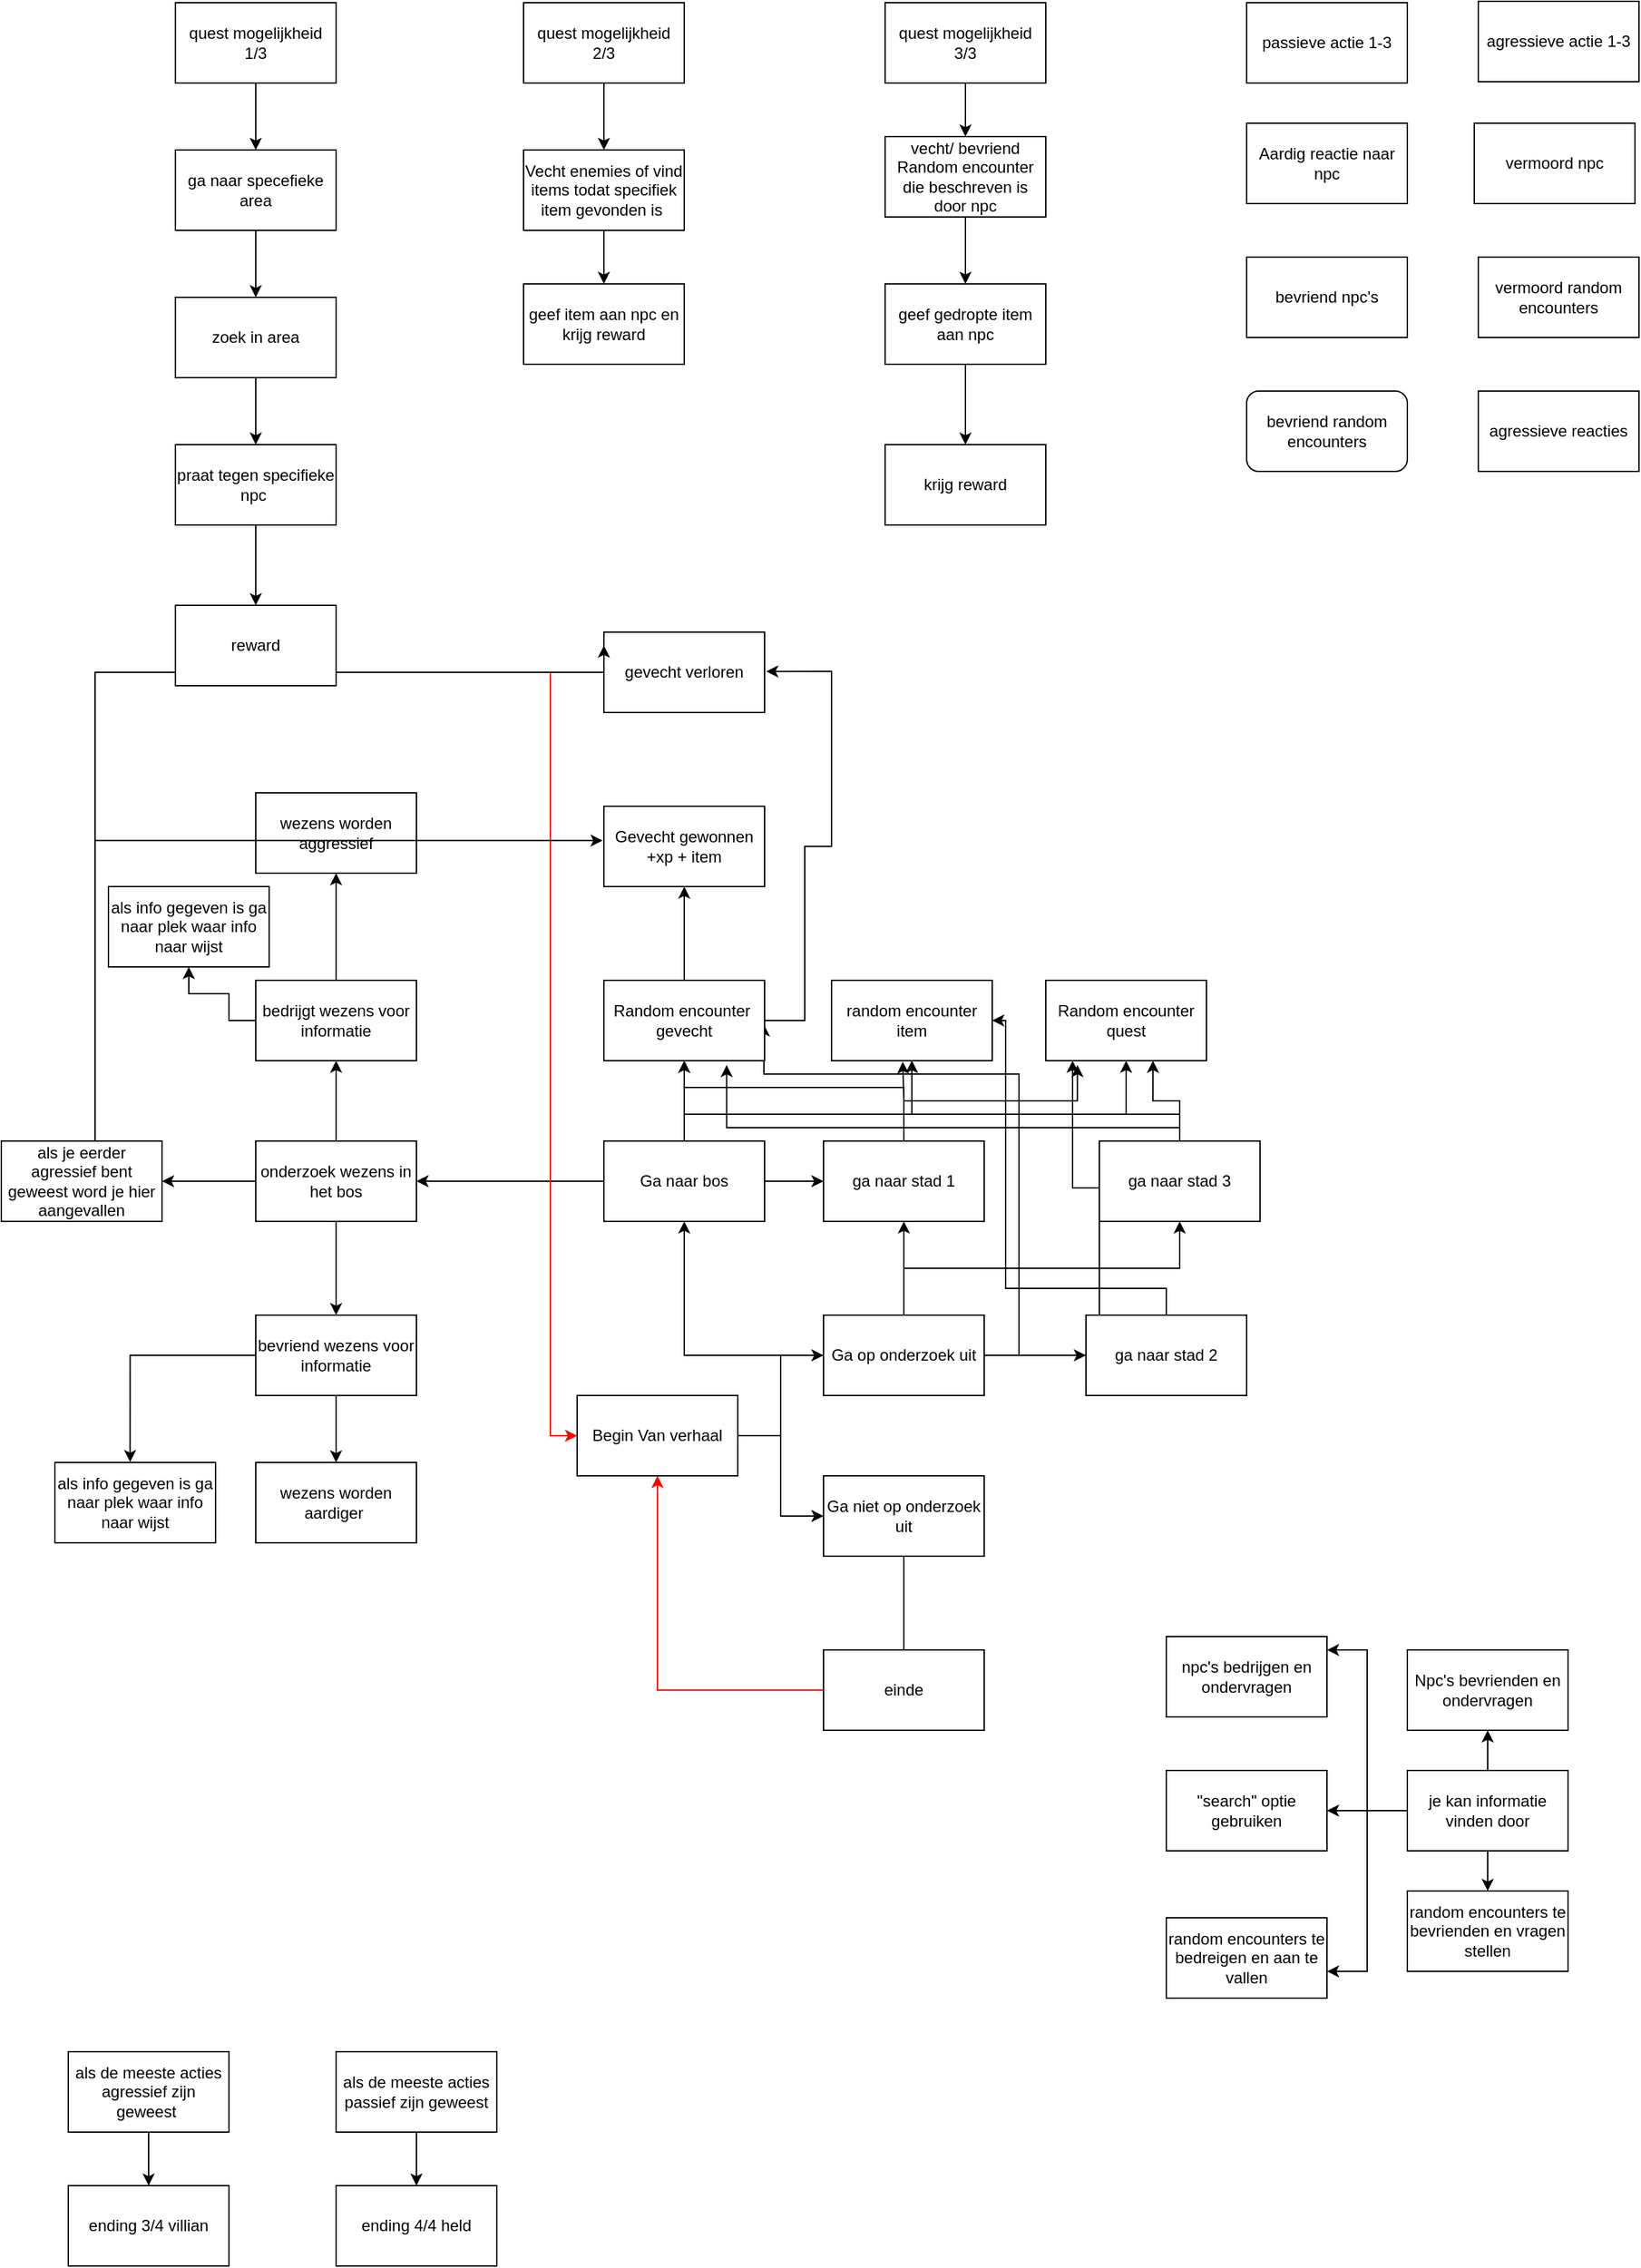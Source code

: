 <mxfile version="20.6.0" type="device"><diagram id="nnYk5w3THOL8jD9e4lmb" name="Pagina-1"><mxGraphModel dx="5959" dy="2375" grid="1" gridSize="10" guides="1" tooltips="1" connect="0" arrows="1" fold="1" page="1" pageScale="1" pageWidth="827" pageHeight="1169" math="0" shadow="0"><root><mxCell id="0"/><mxCell id="1" parent="0"/><mxCell id="6SFskJguWeTbDv3NDdWv-10" style="edgeStyle=orthogonalEdgeStyle;rounded=0;orthogonalLoop=1;jettySize=auto;html=1;" edge="1" parent="1" source="6SFskJguWeTbDv3NDdWv-6" target="6SFskJguWeTbDv3NDdWv-8"><mxGeometry relative="1" as="geometry"/></mxCell><mxCell id="6SFskJguWeTbDv3NDdWv-11" style="edgeStyle=orthogonalEdgeStyle;rounded=0;orthogonalLoop=1;jettySize=auto;html=1;entryX=0;entryY=0.5;entryDx=0;entryDy=0;" edge="1" parent="1" source="6SFskJguWeTbDv3NDdWv-6" target="6SFskJguWeTbDv3NDdWv-7"><mxGeometry relative="1" as="geometry"/></mxCell><mxCell id="6SFskJguWeTbDv3NDdWv-6" value="Begin Van verhaal" style="rounded=0;whiteSpace=wrap;html=1;" vertex="1" parent="1"><mxGeometry x="-820" y="1080" width="120" height="60" as="geometry"/></mxCell><mxCell id="6SFskJguWeTbDv3NDdWv-19" style="edgeStyle=orthogonalEdgeStyle;rounded=0;orthogonalLoop=1;jettySize=auto;html=1;entryX=0.5;entryY=1;entryDx=0;entryDy=0;" edge="1" parent="1" source="6SFskJguWeTbDv3NDdWv-7" target="6SFskJguWeTbDv3NDdWv-18"><mxGeometry relative="1" as="geometry"><Array as="points"><mxPoint x="-740" y="1050"/></Array></mxGeometry></mxCell><mxCell id="6SFskJguWeTbDv3NDdWv-20" style="edgeStyle=orthogonalEdgeStyle;rounded=0;orthogonalLoop=1;jettySize=auto;html=1;entryX=0.5;entryY=1;entryDx=0;entryDy=0;" edge="1" parent="1" source="6SFskJguWeTbDv3NDdWv-7" target="6SFskJguWeTbDv3NDdWv-15"><mxGeometry relative="1" as="geometry"/></mxCell><mxCell id="6SFskJguWeTbDv3NDdWv-21" style="edgeStyle=orthogonalEdgeStyle;rounded=0;orthogonalLoop=1;jettySize=auto;html=1;exitX=1;exitY=0.5;exitDx=0;exitDy=0;" edge="1" parent="1" source="6SFskJguWeTbDv3NDdWv-7" target="6SFskJguWeTbDv3NDdWv-16"><mxGeometry relative="1" as="geometry"/></mxCell><mxCell id="6SFskJguWeTbDv3NDdWv-22" style="edgeStyle=orthogonalEdgeStyle;rounded=0;orthogonalLoop=1;jettySize=auto;html=1;exitX=0.5;exitY=0;exitDx=0;exitDy=0;" edge="1" parent="1" source="6SFskJguWeTbDv3NDdWv-7" target="6SFskJguWeTbDv3NDdWv-17"><mxGeometry relative="1" as="geometry"/></mxCell><mxCell id="6SFskJguWeTbDv3NDdWv-7" value="Ga op onderzoek uit" style="rounded=0;whiteSpace=wrap;html=1;" vertex="1" parent="1"><mxGeometry x="-636" y="1020" width="120" height="60" as="geometry"/></mxCell><mxCell id="6SFskJguWeTbDv3NDdWv-12" style="edgeStyle=orthogonalEdgeStyle;rounded=0;orthogonalLoop=1;jettySize=auto;html=1;entryX=0;entryY=0.5;entryDx=0;entryDy=0;" edge="1" parent="1" source="6SFskJguWeTbDv3NDdWv-8" target="6SFskJguWeTbDv3NDdWv-9"><mxGeometry relative="1" as="geometry"><Array as="points"><mxPoint x="-576" y="1300"/></Array></mxGeometry></mxCell><mxCell id="6SFskJguWeTbDv3NDdWv-8" value="Ga niet op onderzoek uit" style="rounded=0;whiteSpace=wrap;html=1;" vertex="1" parent="1"><mxGeometry x="-636" y="1140" width="120" height="60" as="geometry"/></mxCell><mxCell id="6SFskJguWeTbDv3NDdWv-14" style="edgeStyle=orthogonalEdgeStyle;rounded=0;orthogonalLoop=1;jettySize=auto;html=1;entryX=0.5;entryY=1;entryDx=0;entryDy=0;strokeColor=#FF0000;" edge="1" parent="1" source="6SFskJguWeTbDv3NDdWv-9" target="6SFskJguWeTbDv3NDdWv-6"><mxGeometry relative="1" as="geometry"/></mxCell><mxCell id="6SFskJguWeTbDv3NDdWv-9" value="einde" style="rounded=0;whiteSpace=wrap;html=1;" vertex="1" parent="1"><mxGeometry x="-636" y="1270" width="120" height="60" as="geometry"/></mxCell><mxCell id="6SFskJguWeTbDv3NDdWv-57" style="edgeStyle=orthogonalEdgeStyle;rounded=0;orthogonalLoop=1;jettySize=auto;html=1;strokeColor=#000000;fillColor=#FF0000;" edge="1" parent="1" source="6SFskJguWeTbDv3NDdWv-13" target="6SFskJguWeTbDv3NDdWv-56"><mxGeometry relative="1" as="geometry"/></mxCell><mxCell id="6SFskJguWeTbDv3NDdWv-68" style="edgeStyle=orthogonalEdgeStyle;rounded=0;orthogonalLoop=1;jettySize=auto;html=1;strokeColor=#000000;fillColor=#FF0000;" edge="1" parent="1" source="6SFskJguWeTbDv3NDdWv-13" target="6SFskJguWeTbDv3NDdWv-66"><mxGeometry relative="1" as="geometry"><Array as="points"><mxPoint x="-1080" y="800"/><mxPoint x="-1080" y="780"/><mxPoint x="-1110" y="780"/></Array></mxGeometry></mxCell><mxCell id="6SFskJguWeTbDv3NDdWv-13" value="bedrijgt wezens voor informatie" style="rounded=0;whiteSpace=wrap;html=1;" vertex="1" parent="1"><mxGeometry x="-1060" y="770" width="120" height="60" as="geometry"/></mxCell><mxCell id="6SFskJguWeTbDv3NDdWv-39" style="edgeStyle=orthogonalEdgeStyle;rounded=0;orthogonalLoop=1;jettySize=auto;html=1;entryX=0.443;entryY=1.012;entryDx=0;entryDy=0;entryPerimeter=0;" edge="1" parent="1" source="6SFskJguWeTbDv3NDdWv-15" target="6SFskJguWeTbDv3NDdWv-25"><mxGeometry relative="1" as="geometry"/></mxCell><mxCell id="6SFskJguWeTbDv3NDdWv-40" style="edgeStyle=orthogonalEdgeStyle;rounded=0;orthogonalLoop=1;jettySize=auto;html=1;entryX=0.5;entryY=1;entryDx=0;entryDy=0;entryPerimeter=0;" edge="1" parent="1" source="6SFskJguWeTbDv3NDdWv-15" target="6SFskJguWeTbDv3NDdWv-24"><mxGeometry relative="1" as="geometry"><Array as="points"><mxPoint x="-576" y="850"/><mxPoint x="-740" y="850"/></Array></mxGeometry></mxCell><mxCell id="6SFskJguWeTbDv3NDdWv-41" style="edgeStyle=orthogonalEdgeStyle;rounded=0;orthogonalLoop=1;jettySize=auto;html=1;entryX=0.197;entryY=1.054;entryDx=0;entryDy=0;entryPerimeter=0;" edge="1" parent="1" source="6SFskJguWeTbDv3NDdWv-15" target="6SFskJguWeTbDv3NDdWv-26"><mxGeometry relative="1" as="geometry"><Array as="points"><mxPoint x="-576" y="860"/><mxPoint x="-446" y="860"/></Array></mxGeometry></mxCell><mxCell id="6SFskJguWeTbDv3NDdWv-15" value="ga naar stad 1" style="rounded=0;whiteSpace=wrap;html=1;" vertex="1" parent="1"><mxGeometry x="-636" y="890" width="120" height="60" as="geometry"/></mxCell><mxCell id="6SFskJguWeTbDv3NDdWv-46" style="edgeStyle=orthogonalEdgeStyle;rounded=0;orthogonalLoop=1;jettySize=auto;html=1;" edge="1" parent="1" source="6SFskJguWeTbDv3NDdWv-16" target="6SFskJguWeTbDv3NDdWv-26"><mxGeometry relative="1" as="geometry"><Array as="points"><mxPoint x="-430" y="925"/><mxPoint x="-450" y="925"/></Array></mxGeometry></mxCell><mxCell id="6SFskJguWeTbDv3NDdWv-47" style="edgeStyle=orthogonalEdgeStyle;rounded=0;orthogonalLoop=1;jettySize=auto;html=1;" edge="1" parent="1" source="6SFskJguWeTbDv3NDdWv-16" target="6SFskJguWeTbDv3NDdWv-25"><mxGeometry relative="1" as="geometry"><Array as="points"><mxPoint x="-380" y="1000"/><mxPoint x="-500" y="1000"/><mxPoint x="-500" y="800"/></Array></mxGeometry></mxCell><mxCell id="6SFskJguWeTbDv3NDdWv-48" style="edgeStyle=orthogonalEdgeStyle;rounded=0;orthogonalLoop=1;jettySize=auto;html=1;entryX=0.996;entryY=0.549;entryDx=0;entryDy=0;entryPerimeter=0;" edge="1" parent="1" source="6SFskJguWeTbDv3NDdWv-16" target="6SFskJguWeTbDv3NDdWv-24"><mxGeometry relative="1" as="geometry"><Array as="points"><mxPoint x="-490" y="1050"/><mxPoint x="-490" y="840"/><mxPoint x="-680" y="840"/></Array></mxGeometry></mxCell><mxCell id="6SFskJguWeTbDv3NDdWv-16" value="ga naar stad 2" style="rounded=0;whiteSpace=wrap;html=1;" vertex="1" parent="1"><mxGeometry x="-440" y="1020" width="120" height="60" as="geometry"/></mxCell><mxCell id="6SFskJguWeTbDv3NDdWv-42" style="edgeStyle=orthogonalEdgeStyle;rounded=0;orthogonalLoop=1;jettySize=auto;html=1;entryX=0.667;entryY=1;entryDx=0;entryDy=0;entryPerimeter=0;" edge="1" parent="1" source="6SFskJguWeTbDv3NDdWv-17" target="6SFskJguWeTbDv3NDdWv-26"><mxGeometry relative="1" as="geometry"/></mxCell><mxCell id="6SFskJguWeTbDv3NDdWv-43" style="edgeStyle=orthogonalEdgeStyle;rounded=0;orthogonalLoop=1;jettySize=auto;html=1;" edge="1" parent="1" source="6SFskJguWeTbDv3NDdWv-17" target="6SFskJguWeTbDv3NDdWv-25"><mxGeometry relative="1" as="geometry"><Array as="points"><mxPoint x="-370" y="870"/><mxPoint x="-570" y="870"/></Array></mxGeometry></mxCell><mxCell id="6SFskJguWeTbDv3NDdWv-44" style="edgeStyle=orthogonalEdgeStyle;rounded=0;orthogonalLoop=1;jettySize=auto;html=1;entryX=0.764;entryY=1.054;entryDx=0;entryDy=0;entryPerimeter=0;" edge="1" parent="1" source="6SFskJguWeTbDv3NDdWv-17" target="6SFskJguWeTbDv3NDdWv-24"><mxGeometry relative="1" as="geometry"><Array as="points"><mxPoint x="-370" y="880"/><mxPoint x="-708" y="880"/></Array></mxGeometry></mxCell><mxCell id="6SFskJguWeTbDv3NDdWv-17" value="ga naar stad 3" style="rounded=0;whiteSpace=wrap;html=1;" vertex="1" parent="1"><mxGeometry x="-430" y="890" width="120" height="60" as="geometry"/></mxCell><mxCell id="6SFskJguWeTbDv3NDdWv-27" style="edgeStyle=orthogonalEdgeStyle;rounded=0;orthogonalLoop=1;jettySize=auto;html=1;entryX=0.5;entryY=1;entryDx=0;entryDy=0;" edge="1" parent="1" source="6SFskJguWeTbDv3NDdWv-18" target="6SFskJguWeTbDv3NDdWv-24"><mxGeometry relative="1" as="geometry"/></mxCell><mxCell id="6SFskJguWeTbDv3NDdWv-28" style="edgeStyle=orthogonalEdgeStyle;rounded=0;orthogonalLoop=1;jettySize=auto;html=1;entryX=0.5;entryY=1;entryDx=0;entryDy=0;" edge="1" parent="1" source="6SFskJguWeTbDv3NDdWv-18" target="6SFskJguWeTbDv3NDdWv-25"><mxGeometry relative="1" as="geometry"><Array as="points"><mxPoint x="-740" y="870"/><mxPoint x="-570" y="870"/></Array></mxGeometry></mxCell><mxCell id="6SFskJguWeTbDv3NDdWv-29" style="edgeStyle=orthogonalEdgeStyle;rounded=0;orthogonalLoop=1;jettySize=auto;html=1;entryX=0.5;entryY=1;entryDx=0;entryDy=0;" edge="1" parent="1" source="6SFskJguWeTbDv3NDdWv-18" target="6SFskJguWeTbDv3NDdWv-26"><mxGeometry relative="1" as="geometry"><Array as="points"><mxPoint x="-740" y="870"/><mxPoint x="-410" y="870"/></Array></mxGeometry></mxCell><mxCell id="6SFskJguWeTbDv3NDdWv-45" value="" style="edgeStyle=orthogonalEdgeStyle;rounded=0;orthogonalLoop=1;jettySize=auto;html=1;" edge="1" parent="1" source="6SFskJguWeTbDv3NDdWv-18" target="6SFskJguWeTbDv3NDdWv-15"><mxGeometry relative="1" as="geometry"><Array as="points"><mxPoint x="-650" y="920"/><mxPoint x="-650" y="920"/></Array></mxGeometry></mxCell><mxCell id="6SFskJguWeTbDv3NDdWv-52" style="edgeStyle=orthogonalEdgeStyle;rounded=0;orthogonalLoop=1;jettySize=auto;html=1;strokeColor=#000000;fillColor=#FF0000;" edge="1" parent="1" source="6SFskJguWeTbDv3NDdWv-18" target="6SFskJguWeTbDv3NDdWv-51"><mxGeometry relative="1" as="geometry"/></mxCell><mxCell id="6SFskJguWeTbDv3NDdWv-18" value="Ga naar bos" style="rounded=0;whiteSpace=wrap;html=1;" vertex="1" parent="1"><mxGeometry x="-800" y="890" width="120" height="60" as="geometry"/></mxCell><mxCell id="6SFskJguWeTbDv3NDdWv-49" style="edgeStyle=orthogonalEdgeStyle;rounded=0;orthogonalLoop=1;jettySize=auto;html=1;" edge="1" parent="1" source="6SFskJguWeTbDv3NDdWv-24" target="6SFskJguWeTbDv3NDdWv-31"><mxGeometry relative="1" as="geometry"/></mxCell><mxCell id="6SFskJguWeTbDv3NDdWv-50" style="edgeStyle=orthogonalEdgeStyle;rounded=0;orthogonalLoop=1;jettySize=auto;html=1;entryX=1.01;entryY=0.489;entryDx=0;entryDy=0;entryPerimeter=0;" edge="1" parent="1" source="6SFskJguWeTbDv3NDdWv-24" target="6SFskJguWeTbDv3NDdWv-32"><mxGeometry relative="1" as="geometry"><Array as="points"><mxPoint x="-650" y="800"/><mxPoint x="-650" y="670"/><mxPoint x="-630" y="670"/><mxPoint x="-630" y="539"/></Array></mxGeometry></mxCell><mxCell id="6SFskJguWeTbDv3NDdWv-24" value="Random encounter&amp;nbsp;&lt;br&gt;gevecht" style="rounded=0;whiteSpace=wrap;html=1;" vertex="1" parent="1"><mxGeometry x="-800" y="770" width="120" height="60" as="geometry"/></mxCell><mxCell id="6SFskJguWeTbDv3NDdWv-25" value="random encounter&lt;br&gt;item" style="rounded=0;whiteSpace=wrap;html=1;" vertex="1" parent="1"><mxGeometry x="-630" y="770" width="120" height="60" as="geometry"/></mxCell><mxCell id="6SFskJguWeTbDv3NDdWv-26" value="Random encounter quest" style="rounded=0;whiteSpace=wrap;html=1;" vertex="1" parent="1"><mxGeometry x="-470" y="770" width="120" height="60" as="geometry"/></mxCell><mxCell id="6SFskJguWeTbDv3NDdWv-31" value="Gevecht gewonnen&lt;br&gt;+xp + item" style="rounded=0;whiteSpace=wrap;html=1;" vertex="1" parent="1"><mxGeometry x="-800" y="640" width="120" height="60" as="geometry"/></mxCell><mxCell id="6SFskJguWeTbDv3NDdWv-38" style="edgeStyle=orthogonalEdgeStyle;rounded=0;orthogonalLoop=1;jettySize=auto;html=1;entryX=0;entryY=0.5;entryDx=0;entryDy=0;fillColor=#FF0000;strokeColor=#FF0000;" edge="1" parent="1" source="6SFskJguWeTbDv3NDdWv-32" target="6SFskJguWeTbDv3NDdWv-6"><mxGeometry relative="1" as="geometry"><Array as="points"><mxPoint x="-840" y="540"/><mxPoint x="-840" y="1110"/></Array></mxGeometry></mxCell><mxCell id="6SFskJguWeTbDv3NDdWv-32" value="gevecht verloren" style="rounded=0;whiteSpace=wrap;html=1;" vertex="1" parent="1"><mxGeometry x="-800" y="510" width="120" height="60" as="geometry"/></mxCell><mxCell id="6SFskJguWeTbDv3NDdWv-53" style="edgeStyle=orthogonalEdgeStyle;rounded=0;orthogonalLoop=1;jettySize=auto;html=1;strokeColor=#000000;fillColor=#FF0000;" edge="1" parent="1" source="6SFskJguWeTbDv3NDdWv-51" target="6SFskJguWeTbDv3NDdWv-13"><mxGeometry relative="1" as="geometry"/></mxCell><mxCell id="6SFskJguWeTbDv3NDdWv-55" style="edgeStyle=orthogonalEdgeStyle;rounded=0;orthogonalLoop=1;jettySize=auto;html=1;strokeColor=#000000;fillColor=#FF0000;" edge="1" parent="1" source="6SFskJguWeTbDv3NDdWv-51" target="6SFskJguWeTbDv3NDdWv-54"><mxGeometry relative="1" as="geometry"/></mxCell><mxCell id="6SFskJguWeTbDv3NDdWv-61" style="edgeStyle=orthogonalEdgeStyle;rounded=0;orthogonalLoop=1;jettySize=auto;html=1;strokeColor=#000000;fillColor=#FF0000;" edge="1" parent="1" source="6SFskJguWeTbDv3NDdWv-51" target="6SFskJguWeTbDv3NDdWv-60"><mxGeometry relative="1" as="geometry"/></mxCell><mxCell id="6SFskJguWeTbDv3NDdWv-51" value="onderzoek wezens in het bos" style="rounded=0;whiteSpace=wrap;html=1;" vertex="1" parent="1"><mxGeometry x="-1060" y="890" width="120" height="60" as="geometry"/></mxCell><mxCell id="6SFskJguWeTbDv3NDdWv-59" style="edgeStyle=orthogonalEdgeStyle;rounded=0;orthogonalLoop=1;jettySize=auto;html=1;strokeColor=#000000;fillColor=#FF0000;" edge="1" parent="1" source="6SFskJguWeTbDv3NDdWv-54" target="6SFskJguWeTbDv3NDdWv-58"><mxGeometry relative="1" as="geometry"/></mxCell><mxCell id="6SFskJguWeTbDv3NDdWv-65" style="edgeStyle=orthogonalEdgeStyle;rounded=0;orthogonalLoop=1;jettySize=auto;html=1;entryX=0.468;entryY=-0.005;entryDx=0;entryDy=0;entryPerimeter=0;strokeColor=#000000;fillColor=#FF0000;" edge="1" parent="1" source="6SFskJguWeTbDv3NDdWv-54" target="6SFskJguWeTbDv3NDdWv-64"><mxGeometry relative="1" as="geometry"/></mxCell><mxCell id="6SFskJguWeTbDv3NDdWv-54" value="bevriend wezens voor informatie" style="rounded=0;whiteSpace=wrap;html=1;" vertex="1" parent="1"><mxGeometry x="-1060" y="1020" width="120" height="60" as="geometry"/></mxCell><mxCell id="6SFskJguWeTbDv3NDdWv-56" value="wezens worden aggressief" style="rounded=0;whiteSpace=wrap;html=1;" vertex="1" parent="1"><mxGeometry x="-1060" y="630" width="120" height="60" as="geometry"/></mxCell><mxCell id="6SFskJguWeTbDv3NDdWv-58" value="wezens worden aardiger&amp;nbsp;" style="rounded=0;whiteSpace=wrap;html=1;" vertex="1" parent="1"><mxGeometry x="-1060" y="1130" width="120" height="60" as="geometry"/></mxCell><mxCell id="6SFskJguWeTbDv3NDdWv-62" style="edgeStyle=orthogonalEdgeStyle;rounded=0;orthogonalLoop=1;jettySize=auto;html=1;entryX=-0.008;entryY=0.427;entryDx=0;entryDy=0;entryPerimeter=0;strokeColor=#000000;fillColor=#FF0000;" edge="1" parent="1" source="6SFskJguWeTbDv3NDdWv-60" target="6SFskJguWeTbDv3NDdWv-31"><mxGeometry relative="1" as="geometry"><Array as="points"><mxPoint x="-1180" y="666"/></Array></mxGeometry></mxCell><mxCell id="6SFskJguWeTbDv3NDdWv-63" style="edgeStyle=orthogonalEdgeStyle;rounded=0;orthogonalLoop=1;jettySize=auto;html=1;entryX=0;entryY=0.167;entryDx=0;entryDy=0;entryPerimeter=0;strokeColor=#000000;fillColor=#FF0000;" edge="1" parent="1" source="6SFskJguWeTbDv3NDdWv-60" target="6SFskJguWeTbDv3NDdWv-32"><mxGeometry relative="1" as="geometry"><Array as="points"><mxPoint x="-1180" y="540"/><mxPoint x="-800" y="540"/></Array></mxGeometry></mxCell><mxCell id="6SFskJguWeTbDv3NDdWv-60" value="als je eerder agressief bent geweest word je hier aangevallen" style="rounded=0;whiteSpace=wrap;html=1;" vertex="1" parent="1"><mxGeometry x="-1250" y="890" width="120" height="60" as="geometry"/></mxCell><mxCell id="6SFskJguWeTbDv3NDdWv-64" value="als info gegeven is ga naar plek waar info naar wijst" style="rounded=0;whiteSpace=wrap;html=1;" vertex="1" parent="1"><mxGeometry x="-1210" y="1130" width="120" height="60" as="geometry"/></mxCell><mxCell id="6SFskJguWeTbDv3NDdWv-66" value="als info gegeven is ga naar plek waar info naar wijst" style="rounded=0;whiteSpace=wrap;html=1;" vertex="1" parent="1"><mxGeometry x="-1170" y="700" width="120" height="60" as="geometry"/></mxCell><mxCell id="6SFskJguWeTbDv3NDdWv-75" style="edgeStyle=orthogonalEdgeStyle;rounded=0;orthogonalLoop=1;jettySize=auto;html=1;strokeColor=#000000;fillColor=#FF0000;" edge="1" parent="1" source="6SFskJguWeTbDv3NDdWv-71" target="6SFskJguWeTbDv3NDdWv-73"><mxGeometry relative="1" as="geometry"/></mxCell><mxCell id="6SFskJguWeTbDv3NDdWv-71" value="als de meeste acties agressief zijn geweest&amp;nbsp;" style="rounded=0;whiteSpace=wrap;html=1;" vertex="1" parent="1"><mxGeometry x="-1200" y="1570" width="120" height="60" as="geometry"/></mxCell><mxCell id="6SFskJguWeTbDv3NDdWv-76" style="edgeStyle=orthogonalEdgeStyle;rounded=0;orthogonalLoop=1;jettySize=auto;html=1;strokeColor=#000000;fillColor=#FF0000;" edge="1" parent="1" source="6SFskJguWeTbDv3NDdWv-72" target="6SFskJguWeTbDv3NDdWv-74"><mxGeometry relative="1" as="geometry"/></mxCell><mxCell id="6SFskJguWeTbDv3NDdWv-72" value="als de meeste acties passief zijn geweest" style="rounded=0;whiteSpace=wrap;html=1;" vertex="1" parent="1"><mxGeometry x="-1000" y="1570" width="120" height="60" as="geometry"/></mxCell><mxCell id="6SFskJguWeTbDv3NDdWv-73" value="ending 3/4 villian" style="rounded=0;whiteSpace=wrap;html=1;" vertex="1" parent="1"><mxGeometry x="-1200" y="1670" width="120" height="60" as="geometry"/></mxCell><mxCell id="6SFskJguWeTbDv3NDdWv-74" value="ending 4/4 held" style="rounded=0;whiteSpace=wrap;html=1;" vertex="1" parent="1"><mxGeometry x="-1000" y="1670" width="120" height="60" as="geometry"/></mxCell><mxCell id="6SFskJguWeTbDv3NDdWv-90" style="edgeStyle=orthogonalEdgeStyle;rounded=0;orthogonalLoop=1;jettySize=auto;html=1;strokeColor=#000000;fillColor=#FF0000;" edge="1" parent="1" source="6SFskJguWeTbDv3NDdWv-77" target="6SFskJguWeTbDv3NDdWv-88"><mxGeometry relative="1" as="geometry"/></mxCell><mxCell id="6SFskJguWeTbDv3NDdWv-77" value="quest mogelijkheid 2/3" style="rounded=0;whiteSpace=wrap;html=1;" vertex="1" parent="1"><mxGeometry x="-860" y="40" width="120" height="60" as="geometry"/></mxCell><mxCell id="6SFskJguWeTbDv3NDdWv-93" style="edgeStyle=orthogonalEdgeStyle;rounded=0;orthogonalLoop=1;jettySize=auto;html=1;strokeColor=#000000;fillColor=#FF0000;" edge="1" parent="1" source="6SFskJguWeTbDv3NDdWv-78" target="6SFskJguWeTbDv3NDdWv-92"><mxGeometry relative="1" as="geometry"/></mxCell><mxCell id="6SFskJguWeTbDv3NDdWv-78" value="quest mogelijkheid 3/3" style="rounded=0;whiteSpace=wrap;html=1;" vertex="1" parent="1"><mxGeometry x="-590" y="40" width="120" height="60" as="geometry"/></mxCell><mxCell id="6SFskJguWeTbDv3NDdWv-81" style="edgeStyle=orthogonalEdgeStyle;rounded=0;orthogonalLoop=1;jettySize=auto;html=1;strokeColor=#000000;fillColor=#FF0000;" edge="1" parent="1" source="6SFskJguWeTbDv3NDdWv-79" target="6SFskJguWeTbDv3NDdWv-80"><mxGeometry relative="1" as="geometry"/></mxCell><mxCell id="6SFskJguWeTbDv3NDdWv-79" value="quest mogelijkheid 1/3" style="rounded=0;whiteSpace=wrap;html=1;" vertex="1" parent="1"><mxGeometry x="-1120" y="40" width="120" height="60" as="geometry"/></mxCell><mxCell id="6SFskJguWeTbDv3NDdWv-83" style="edgeStyle=orthogonalEdgeStyle;rounded=0;orthogonalLoop=1;jettySize=auto;html=1;strokeColor=#000000;fillColor=#FF0000;" edge="1" parent="1" source="6SFskJguWeTbDv3NDdWv-80" target="6SFskJguWeTbDv3NDdWv-82"><mxGeometry relative="1" as="geometry"/></mxCell><mxCell id="6SFskJguWeTbDv3NDdWv-80" value="ga naar specefieke area" style="rounded=0;whiteSpace=wrap;html=1;" vertex="1" parent="1"><mxGeometry x="-1120" y="150" width="120" height="60" as="geometry"/></mxCell><mxCell id="6SFskJguWeTbDv3NDdWv-85" style="edgeStyle=orthogonalEdgeStyle;rounded=0;orthogonalLoop=1;jettySize=auto;html=1;strokeColor=#000000;fillColor=#FF0000;" edge="1" parent="1" source="6SFskJguWeTbDv3NDdWv-82" target="6SFskJguWeTbDv3NDdWv-84"><mxGeometry relative="1" as="geometry"/></mxCell><mxCell id="6SFskJguWeTbDv3NDdWv-82" value="zoek in area" style="rounded=0;whiteSpace=wrap;html=1;" vertex="1" parent="1"><mxGeometry x="-1120" y="260" width="120" height="60" as="geometry"/></mxCell><mxCell id="6SFskJguWeTbDv3NDdWv-87" style="edgeStyle=orthogonalEdgeStyle;rounded=0;orthogonalLoop=1;jettySize=auto;html=1;strokeColor=#000000;fillColor=#FF0000;" edge="1" parent="1" source="6SFskJguWeTbDv3NDdWv-84" target="6SFskJguWeTbDv3NDdWv-86"><mxGeometry relative="1" as="geometry"/></mxCell><mxCell id="6SFskJguWeTbDv3NDdWv-84" value="praat tegen specifieke npc&amp;nbsp;" style="rounded=0;whiteSpace=wrap;html=1;" vertex="1" parent="1"><mxGeometry x="-1120" y="370" width="120" height="60" as="geometry"/></mxCell><mxCell id="6SFskJguWeTbDv3NDdWv-86" value="reward" style="rounded=0;whiteSpace=wrap;html=1;" vertex="1" parent="1"><mxGeometry x="-1120" y="490" width="120" height="60" as="geometry"/></mxCell><mxCell id="6SFskJguWeTbDv3NDdWv-91" style="edgeStyle=orthogonalEdgeStyle;rounded=0;orthogonalLoop=1;jettySize=auto;html=1;strokeColor=#000000;fillColor=#FF0000;" edge="1" parent="1" source="6SFskJguWeTbDv3NDdWv-88" target="6SFskJguWeTbDv3NDdWv-89"><mxGeometry relative="1" as="geometry"/></mxCell><mxCell id="6SFskJguWeTbDv3NDdWv-88" value="Vecht enemies of vind items todat specifiek item gevonden is&amp;nbsp;" style="rounded=0;whiteSpace=wrap;html=1;" vertex="1" parent="1"><mxGeometry x="-860" y="150" width="120" height="60" as="geometry"/></mxCell><mxCell id="6SFskJguWeTbDv3NDdWv-89" value="geef item aan npc en krijg reward" style="rounded=0;whiteSpace=wrap;html=1;" vertex="1" parent="1"><mxGeometry x="-860" y="250" width="120" height="60" as="geometry"/></mxCell><mxCell id="6SFskJguWeTbDv3NDdWv-95" style="edgeStyle=orthogonalEdgeStyle;rounded=0;orthogonalLoop=1;jettySize=auto;html=1;strokeColor=#000000;fillColor=#FF0000;" edge="1" parent="1" source="6SFskJguWeTbDv3NDdWv-92" target="6SFskJguWeTbDv3NDdWv-94"><mxGeometry relative="1" as="geometry"/></mxCell><mxCell id="6SFskJguWeTbDv3NDdWv-92" value="vecht/ bevriend Random encounter die beschreven is door npc" style="rounded=0;whiteSpace=wrap;html=1;" vertex="1" parent="1"><mxGeometry x="-590" y="140" width="120" height="60" as="geometry"/></mxCell><mxCell id="6SFskJguWeTbDv3NDdWv-97" style="edgeStyle=orthogonalEdgeStyle;rounded=0;orthogonalLoop=1;jettySize=auto;html=1;strokeColor=#000000;fillColor=#FF0000;" edge="1" parent="1" source="6SFskJguWeTbDv3NDdWv-94" target="6SFskJguWeTbDv3NDdWv-96"><mxGeometry relative="1" as="geometry"/></mxCell><mxCell id="6SFskJguWeTbDv3NDdWv-94" value="geef gedropte item aan npc" style="rounded=0;whiteSpace=wrap;html=1;" vertex="1" parent="1"><mxGeometry x="-590" y="250" width="120" height="60" as="geometry"/></mxCell><mxCell id="6SFskJguWeTbDv3NDdWv-96" value="krijg reward" style="rounded=0;whiteSpace=wrap;html=1;" vertex="1" parent="1"><mxGeometry x="-590" y="370" width="120" height="60" as="geometry"/></mxCell><mxCell id="6SFskJguWeTbDv3NDdWv-98" value="agressieve actie 1-3" style="rounded=0;whiteSpace=wrap;html=1;" vertex="1" parent="1"><mxGeometry x="-147" y="39" width="120" height="60" as="geometry"/></mxCell><mxCell id="6SFskJguWeTbDv3NDdWv-99" value="vermoord npc" style="rounded=0;whiteSpace=wrap;html=1;" vertex="1" parent="1"><mxGeometry x="-150" y="130" width="120" height="60" as="geometry"/></mxCell><mxCell id="6SFskJguWeTbDv3NDdWv-100" value="vermoord random encounters" style="rounded=0;whiteSpace=wrap;html=1;" vertex="1" parent="1"><mxGeometry x="-147" y="230" width="120" height="60" as="geometry"/></mxCell><mxCell id="6SFskJguWeTbDv3NDdWv-101" value="agressieve reacties" style="rounded=0;whiteSpace=wrap;html=1;" vertex="1" parent="1"><mxGeometry x="-147" y="330" width="120" height="60" as="geometry"/></mxCell><mxCell id="6SFskJguWeTbDv3NDdWv-102" value="passieve actie 1-3" style="rounded=0;whiteSpace=wrap;html=1;" vertex="1" parent="1"><mxGeometry x="-320" y="40" width="120" height="60" as="geometry"/></mxCell><mxCell id="6SFskJguWeTbDv3NDdWv-103" value="Aardig reactie naar npc" style="rounded=0;whiteSpace=wrap;html=1;" vertex="1" parent="1"><mxGeometry x="-320" y="130" width="120" height="60" as="geometry"/></mxCell><mxCell id="6SFskJguWeTbDv3NDdWv-104" value="bevriend npc's" style="rounded=0;whiteSpace=wrap;html=1;" vertex="1" parent="1"><mxGeometry x="-320" y="230" width="120" height="60" as="geometry"/></mxCell><mxCell id="6SFskJguWeTbDv3NDdWv-105" value="bevriend random encounters" style="rounded=1;whiteSpace=wrap;html=1;" vertex="1" parent="1"><mxGeometry x="-320" y="330" width="120" height="60" as="geometry"/></mxCell><mxCell id="6SFskJguWeTbDv3NDdWv-112" style="edgeStyle=orthogonalEdgeStyle;rounded=0;orthogonalLoop=1;jettySize=auto;html=1;strokeColor=#000000;fillColor=#FF0000;" edge="1" parent="1" source="6SFskJguWeTbDv3NDdWv-106" target="6SFskJguWeTbDv3NDdWv-108"><mxGeometry relative="1" as="geometry"/></mxCell><mxCell id="6SFskJguWeTbDv3NDdWv-113" style="edgeStyle=orthogonalEdgeStyle;rounded=0;orthogonalLoop=1;jettySize=auto;html=1;strokeColor=#000000;fillColor=#FF0000;" edge="1" parent="1" source="6SFskJguWeTbDv3NDdWv-106" target="6SFskJguWeTbDv3NDdWv-107"><mxGeometry relative="1" as="geometry"/></mxCell><mxCell id="6SFskJguWeTbDv3NDdWv-114" style="edgeStyle=orthogonalEdgeStyle;rounded=0;orthogonalLoop=1;jettySize=auto;html=1;entryX=1;entryY=0.167;entryDx=0;entryDy=0;entryPerimeter=0;strokeColor=#000000;fillColor=#FF0000;" edge="1" parent="1" source="6SFskJguWeTbDv3NDdWv-106" target="6SFskJguWeTbDv3NDdWv-109"><mxGeometry relative="1" as="geometry"/></mxCell><mxCell id="6SFskJguWeTbDv3NDdWv-115" style="edgeStyle=orthogonalEdgeStyle;rounded=0;orthogonalLoop=1;jettySize=auto;html=1;entryX=1;entryY=0.667;entryDx=0;entryDy=0;entryPerimeter=0;strokeColor=#000000;fillColor=#FF0000;" edge="1" parent="1" source="6SFskJguWeTbDv3NDdWv-106" target="6SFskJguWeTbDv3NDdWv-111"><mxGeometry relative="1" as="geometry"/></mxCell><mxCell id="6SFskJguWeTbDv3NDdWv-117" style="edgeStyle=orthogonalEdgeStyle;rounded=0;orthogonalLoop=1;jettySize=auto;html=1;strokeColor=#000000;fillColor=#FF0000;" edge="1" parent="1" source="6SFskJguWeTbDv3NDdWv-106" target="6SFskJguWeTbDv3NDdWv-110"><mxGeometry relative="1" as="geometry"/></mxCell><mxCell id="6SFskJguWeTbDv3NDdWv-106" value="je kan informatie vinden door" style="rounded=0;whiteSpace=wrap;html=1;" vertex="1" parent="1"><mxGeometry x="-200" y="1360" width="120" height="60" as="geometry"/></mxCell><mxCell id="6SFskJguWeTbDv3NDdWv-107" value="&quot;search&quot; optie gebruiken" style="rounded=0;whiteSpace=wrap;html=1;" vertex="1" parent="1"><mxGeometry x="-380" y="1360" width="120" height="60" as="geometry"/></mxCell><mxCell id="6SFskJguWeTbDv3NDdWv-108" value="Npc's bevrienden en ondervragen" style="rounded=0;whiteSpace=wrap;html=1;" vertex="1" parent="1"><mxGeometry x="-200" y="1270" width="120" height="60" as="geometry"/></mxCell><mxCell id="6SFskJguWeTbDv3NDdWv-109" value="npc's bedrijgen en ondervragen" style="rounded=0;whiteSpace=wrap;html=1;" vertex="1" parent="1"><mxGeometry x="-380" y="1260" width="120" height="60" as="geometry"/></mxCell><mxCell id="6SFskJguWeTbDv3NDdWv-110" value="random encounters te bevrienden en vragen stellen" style="rounded=0;whiteSpace=wrap;html=1;" vertex="1" parent="1"><mxGeometry x="-200" y="1450" width="120" height="60" as="geometry"/></mxCell><mxCell id="6SFskJguWeTbDv3NDdWv-111" value="random encounters te bedreigen en aan te vallen" style="rounded=0;whiteSpace=wrap;html=1;" vertex="1" parent="1"><mxGeometry x="-380" y="1470" width="120" height="60" as="geometry"/></mxCell></root></mxGraphModel></diagram></mxfile>